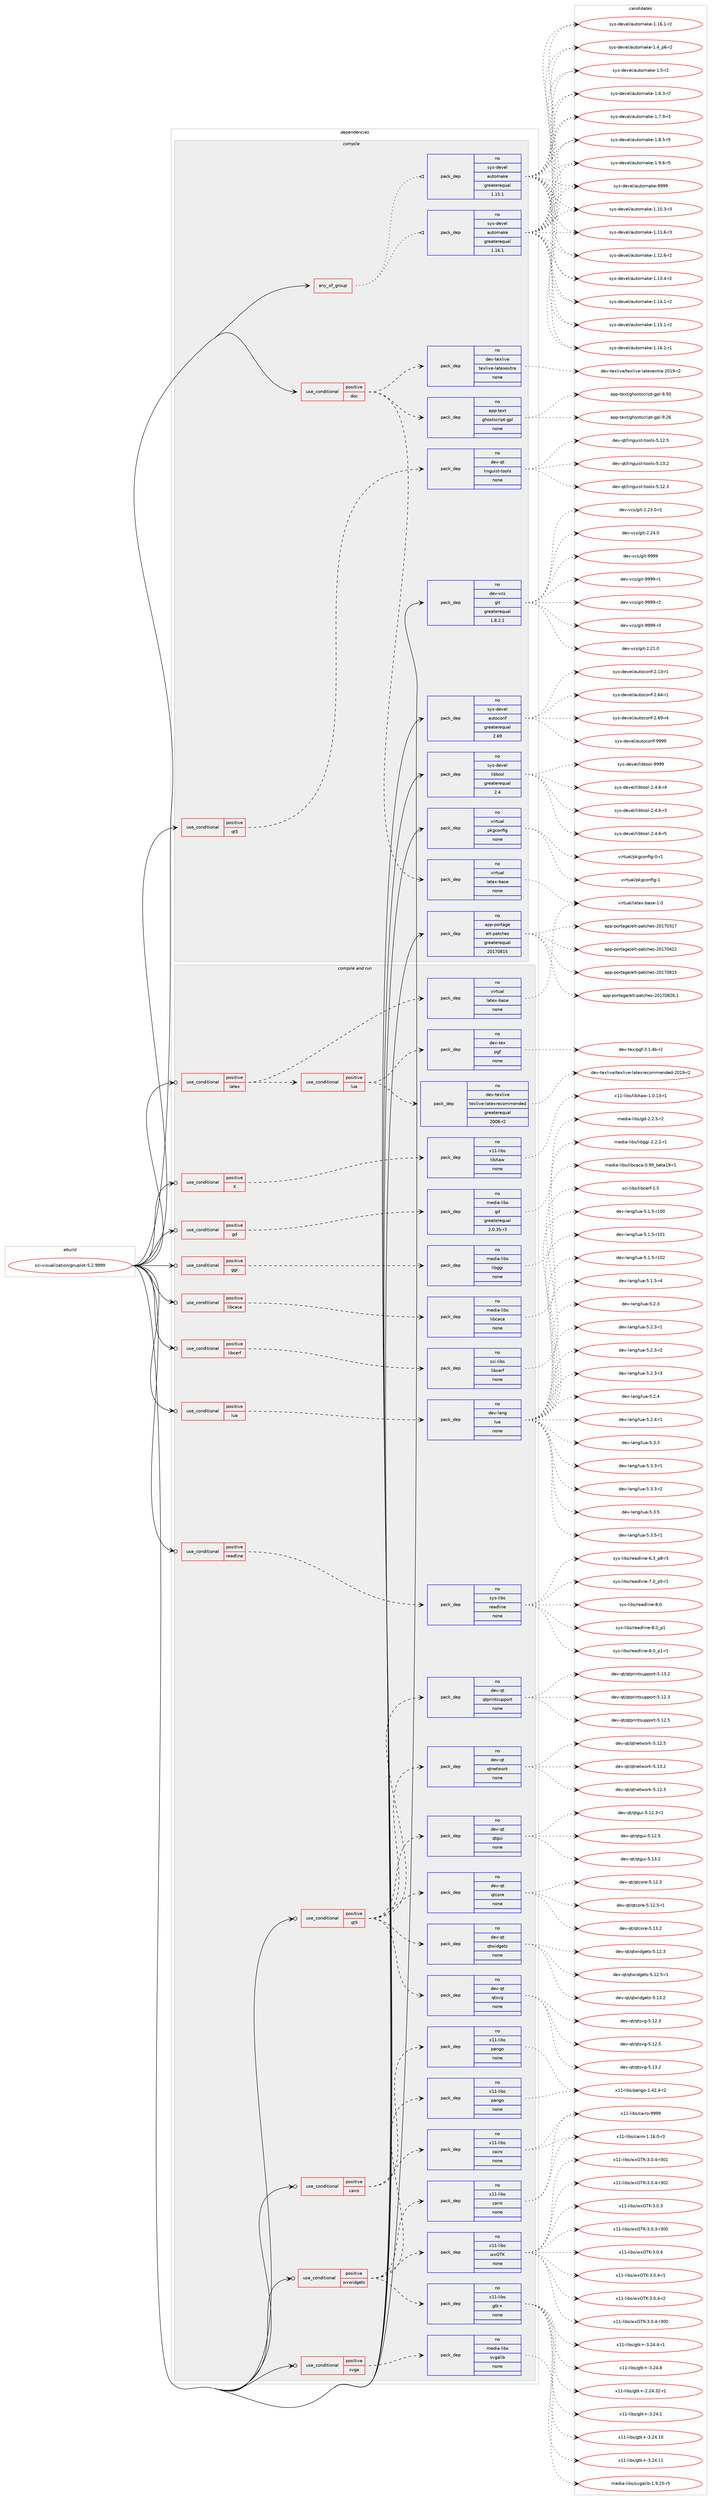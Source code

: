 digraph prolog {

# *************
# Graph options
# *************

newrank=true;
concentrate=true;
compound=true;
graph [rankdir=LR,fontname=Helvetica,fontsize=10,ranksep=1.5];#, ranksep=2.5, nodesep=0.2];
edge  [arrowhead=vee];
node  [fontname=Helvetica,fontsize=10];

# **********
# The ebuild
# **********

subgraph cluster_leftcol {
color=gray;
rank=same;
label=<<i>ebuild</i>>;
id [label="sci-visualization/gnuplot-5.2.9999", color=red, width=4, href="../sci-visualization/gnuplot-5.2.9999.svg"];
}

# ****************
# The dependencies
# ****************

subgraph cluster_midcol {
color=gray;
label=<<i>dependencies</i>>;
subgraph cluster_compile {
fillcolor="#eeeeee";
style=filled;
label=<<i>compile</i>>;
subgraph any14776 {
dependency864992 [label=<<TABLE BORDER="0" CELLBORDER="1" CELLSPACING="0" CELLPADDING="4"><TR><TD CELLPADDING="10">any_of_group</TD></TR></TABLE>>, shape=none, color=red];subgraph pack639633 {
dependency864993 [label=<<TABLE BORDER="0" CELLBORDER="1" CELLSPACING="0" CELLPADDING="4" WIDTH="220"><TR><TD ROWSPAN="6" CELLPADDING="30">pack_dep</TD></TR><TR><TD WIDTH="110">no</TD></TR><TR><TD>sys-devel</TD></TR><TR><TD>automake</TD></TR><TR><TD>greaterequal</TD></TR><TR><TD>1.16.1</TD></TR></TABLE>>, shape=none, color=blue];
}
dependency864992:e -> dependency864993:w [weight=20,style="dotted",arrowhead="oinv"];
subgraph pack639634 {
dependency864994 [label=<<TABLE BORDER="0" CELLBORDER="1" CELLSPACING="0" CELLPADDING="4" WIDTH="220"><TR><TD ROWSPAN="6" CELLPADDING="30">pack_dep</TD></TR><TR><TD WIDTH="110">no</TD></TR><TR><TD>sys-devel</TD></TR><TR><TD>automake</TD></TR><TR><TD>greaterequal</TD></TR><TR><TD>1.15.1</TD></TR></TABLE>>, shape=none, color=blue];
}
dependency864992:e -> dependency864994:w [weight=20,style="dotted",arrowhead="oinv"];
}
id:e -> dependency864992:w [weight=20,style="solid",arrowhead="vee"];
subgraph cond210071 {
dependency864995 [label=<<TABLE BORDER="0" CELLBORDER="1" CELLSPACING="0" CELLPADDING="4"><TR><TD ROWSPAN="3" CELLPADDING="10">use_conditional</TD></TR><TR><TD>positive</TD></TR><TR><TD>doc</TD></TR></TABLE>>, shape=none, color=red];
subgraph pack639635 {
dependency864996 [label=<<TABLE BORDER="0" CELLBORDER="1" CELLSPACING="0" CELLPADDING="4" WIDTH="220"><TR><TD ROWSPAN="6" CELLPADDING="30">pack_dep</TD></TR><TR><TD WIDTH="110">no</TD></TR><TR><TD>virtual</TD></TR><TR><TD>latex-base</TD></TR><TR><TD>none</TD></TR><TR><TD></TD></TR></TABLE>>, shape=none, color=blue];
}
dependency864995:e -> dependency864996:w [weight=20,style="dashed",arrowhead="vee"];
subgraph pack639636 {
dependency864997 [label=<<TABLE BORDER="0" CELLBORDER="1" CELLSPACING="0" CELLPADDING="4" WIDTH="220"><TR><TD ROWSPAN="6" CELLPADDING="30">pack_dep</TD></TR><TR><TD WIDTH="110">no</TD></TR><TR><TD>dev-texlive</TD></TR><TR><TD>texlive-latexextra</TD></TR><TR><TD>none</TD></TR><TR><TD></TD></TR></TABLE>>, shape=none, color=blue];
}
dependency864995:e -> dependency864997:w [weight=20,style="dashed",arrowhead="vee"];
subgraph pack639637 {
dependency864998 [label=<<TABLE BORDER="0" CELLBORDER="1" CELLSPACING="0" CELLPADDING="4" WIDTH="220"><TR><TD ROWSPAN="6" CELLPADDING="30">pack_dep</TD></TR><TR><TD WIDTH="110">no</TD></TR><TR><TD>app-text</TD></TR><TR><TD>ghostscript-gpl</TD></TR><TR><TD>none</TD></TR><TR><TD></TD></TR></TABLE>>, shape=none, color=blue];
}
dependency864995:e -> dependency864998:w [weight=20,style="dashed",arrowhead="vee"];
}
id:e -> dependency864995:w [weight=20,style="solid",arrowhead="vee"];
subgraph cond210072 {
dependency864999 [label=<<TABLE BORDER="0" CELLBORDER="1" CELLSPACING="0" CELLPADDING="4"><TR><TD ROWSPAN="3" CELLPADDING="10">use_conditional</TD></TR><TR><TD>positive</TD></TR><TR><TD>qt5</TD></TR></TABLE>>, shape=none, color=red];
subgraph pack639638 {
dependency865000 [label=<<TABLE BORDER="0" CELLBORDER="1" CELLSPACING="0" CELLPADDING="4" WIDTH="220"><TR><TD ROWSPAN="6" CELLPADDING="30">pack_dep</TD></TR><TR><TD WIDTH="110">no</TD></TR><TR><TD>dev-qt</TD></TR><TR><TD>linguist-tools</TD></TR><TR><TD>none</TD></TR><TR><TD></TD></TR></TABLE>>, shape=none, color=blue];
}
dependency864999:e -> dependency865000:w [weight=20,style="dashed",arrowhead="vee"];
}
id:e -> dependency864999:w [weight=20,style="solid",arrowhead="vee"];
subgraph pack639639 {
dependency865001 [label=<<TABLE BORDER="0" CELLBORDER="1" CELLSPACING="0" CELLPADDING="4" WIDTH="220"><TR><TD ROWSPAN="6" CELLPADDING="30">pack_dep</TD></TR><TR><TD WIDTH="110">no</TD></TR><TR><TD>app-portage</TD></TR><TR><TD>elt-patches</TD></TR><TR><TD>greaterequal</TD></TR><TR><TD>20170815</TD></TR></TABLE>>, shape=none, color=blue];
}
id:e -> dependency865001:w [weight=20,style="solid",arrowhead="vee"];
subgraph pack639640 {
dependency865002 [label=<<TABLE BORDER="0" CELLBORDER="1" CELLSPACING="0" CELLPADDING="4" WIDTH="220"><TR><TD ROWSPAN="6" CELLPADDING="30">pack_dep</TD></TR><TR><TD WIDTH="110">no</TD></TR><TR><TD>dev-vcs</TD></TR><TR><TD>git</TD></TR><TR><TD>greaterequal</TD></TR><TR><TD>1.8.2.1</TD></TR></TABLE>>, shape=none, color=blue];
}
id:e -> dependency865002:w [weight=20,style="solid",arrowhead="vee"];
subgraph pack639641 {
dependency865003 [label=<<TABLE BORDER="0" CELLBORDER="1" CELLSPACING="0" CELLPADDING="4" WIDTH="220"><TR><TD ROWSPAN="6" CELLPADDING="30">pack_dep</TD></TR><TR><TD WIDTH="110">no</TD></TR><TR><TD>sys-devel</TD></TR><TR><TD>autoconf</TD></TR><TR><TD>greaterequal</TD></TR><TR><TD>2.69</TD></TR></TABLE>>, shape=none, color=blue];
}
id:e -> dependency865003:w [weight=20,style="solid",arrowhead="vee"];
subgraph pack639642 {
dependency865004 [label=<<TABLE BORDER="0" CELLBORDER="1" CELLSPACING="0" CELLPADDING="4" WIDTH="220"><TR><TD ROWSPAN="6" CELLPADDING="30">pack_dep</TD></TR><TR><TD WIDTH="110">no</TD></TR><TR><TD>sys-devel</TD></TR><TR><TD>libtool</TD></TR><TR><TD>greaterequal</TD></TR><TR><TD>2.4</TD></TR></TABLE>>, shape=none, color=blue];
}
id:e -> dependency865004:w [weight=20,style="solid",arrowhead="vee"];
subgraph pack639643 {
dependency865005 [label=<<TABLE BORDER="0" CELLBORDER="1" CELLSPACING="0" CELLPADDING="4" WIDTH="220"><TR><TD ROWSPAN="6" CELLPADDING="30">pack_dep</TD></TR><TR><TD WIDTH="110">no</TD></TR><TR><TD>virtual</TD></TR><TR><TD>pkgconfig</TD></TR><TR><TD>none</TD></TR><TR><TD></TD></TR></TABLE>>, shape=none, color=blue];
}
id:e -> dependency865005:w [weight=20,style="solid",arrowhead="vee"];
}
subgraph cluster_compileandrun {
fillcolor="#eeeeee";
style=filled;
label=<<i>compile and run</i>>;
subgraph cond210073 {
dependency865006 [label=<<TABLE BORDER="0" CELLBORDER="1" CELLSPACING="0" CELLPADDING="4"><TR><TD ROWSPAN="3" CELLPADDING="10">use_conditional</TD></TR><TR><TD>positive</TD></TR><TR><TD>X</TD></TR></TABLE>>, shape=none, color=red];
subgraph pack639644 {
dependency865007 [label=<<TABLE BORDER="0" CELLBORDER="1" CELLSPACING="0" CELLPADDING="4" WIDTH="220"><TR><TD ROWSPAN="6" CELLPADDING="30">pack_dep</TD></TR><TR><TD WIDTH="110">no</TD></TR><TR><TD>x11-libs</TD></TR><TR><TD>libXaw</TD></TR><TR><TD>none</TD></TR><TR><TD></TD></TR></TABLE>>, shape=none, color=blue];
}
dependency865006:e -> dependency865007:w [weight=20,style="dashed",arrowhead="vee"];
}
id:e -> dependency865006:w [weight=20,style="solid",arrowhead="odotvee"];
subgraph cond210074 {
dependency865008 [label=<<TABLE BORDER="0" CELLBORDER="1" CELLSPACING="0" CELLPADDING="4"><TR><TD ROWSPAN="3" CELLPADDING="10">use_conditional</TD></TR><TR><TD>positive</TD></TR><TR><TD>cairo</TD></TR></TABLE>>, shape=none, color=red];
subgraph pack639645 {
dependency865009 [label=<<TABLE BORDER="0" CELLBORDER="1" CELLSPACING="0" CELLPADDING="4" WIDTH="220"><TR><TD ROWSPAN="6" CELLPADDING="30">pack_dep</TD></TR><TR><TD WIDTH="110">no</TD></TR><TR><TD>x11-libs</TD></TR><TR><TD>cairo</TD></TR><TR><TD>none</TD></TR><TR><TD></TD></TR></TABLE>>, shape=none, color=blue];
}
dependency865008:e -> dependency865009:w [weight=20,style="dashed",arrowhead="vee"];
subgraph pack639646 {
dependency865010 [label=<<TABLE BORDER="0" CELLBORDER="1" CELLSPACING="0" CELLPADDING="4" WIDTH="220"><TR><TD ROWSPAN="6" CELLPADDING="30">pack_dep</TD></TR><TR><TD WIDTH="110">no</TD></TR><TR><TD>x11-libs</TD></TR><TR><TD>pango</TD></TR><TR><TD>none</TD></TR><TR><TD></TD></TR></TABLE>>, shape=none, color=blue];
}
dependency865008:e -> dependency865010:w [weight=20,style="dashed",arrowhead="vee"];
}
id:e -> dependency865008:w [weight=20,style="solid",arrowhead="odotvee"];
subgraph cond210075 {
dependency865011 [label=<<TABLE BORDER="0" CELLBORDER="1" CELLSPACING="0" CELLPADDING="4"><TR><TD ROWSPAN="3" CELLPADDING="10">use_conditional</TD></TR><TR><TD>positive</TD></TR><TR><TD>gd</TD></TR></TABLE>>, shape=none, color=red];
subgraph pack639647 {
dependency865012 [label=<<TABLE BORDER="0" CELLBORDER="1" CELLSPACING="0" CELLPADDING="4" WIDTH="220"><TR><TD ROWSPAN="6" CELLPADDING="30">pack_dep</TD></TR><TR><TD WIDTH="110">no</TD></TR><TR><TD>media-libs</TD></TR><TR><TD>gd</TD></TR><TR><TD>greaterequal</TD></TR><TR><TD>2.0.35-r3</TD></TR></TABLE>>, shape=none, color=blue];
}
dependency865011:e -> dependency865012:w [weight=20,style="dashed",arrowhead="vee"];
}
id:e -> dependency865011:w [weight=20,style="solid",arrowhead="odotvee"];
subgraph cond210076 {
dependency865013 [label=<<TABLE BORDER="0" CELLBORDER="1" CELLSPACING="0" CELLPADDING="4"><TR><TD ROWSPAN="3" CELLPADDING="10">use_conditional</TD></TR><TR><TD>positive</TD></TR><TR><TD>ggi</TD></TR></TABLE>>, shape=none, color=red];
subgraph pack639648 {
dependency865014 [label=<<TABLE BORDER="0" CELLBORDER="1" CELLSPACING="0" CELLPADDING="4" WIDTH="220"><TR><TD ROWSPAN="6" CELLPADDING="30">pack_dep</TD></TR><TR><TD WIDTH="110">no</TD></TR><TR><TD>media-libs</TD></TR><TR><TD>libggi</TD></TR><TR><TD>none</TD></TR><TR><TD></TD></TR></TABLE>>, shape=none, color=blue];
}
dependency865013:e -> dependency865014:w [weight=20,style="dashed",arrowhead="vee"];
}
id:e -> dependency865013:w [weight=20,style="solid",arrowhead="odotvee"];
subgraph cond210077 {
dependency865015 [label=<<TABLE BORDER="0" CELLBORDER="1" CELLSPACING="0" CELLPADDING="4"><TR><TD ROWSPAN="3" CELLPADDING="10">use_conditional</TD></TR><TR><TD>positive</TD></TR><TR><TD>latex</TD></TR></TABLE>>, shape=none, color=red];
subgraph pack639649 {
dependency865016 [label=<<TABLE BORDER="0" CELLBORDER="1" CELLSPACING="0" CELLPADDING="4" WIDTH="220"><TR><TD ROWSPAN="6" CELLPADDING="30">pack_dep</TD></TR><TR><TD WIDTH="110">no</TD></TR><TR><TD>virtual</TD></TR><TR><TD>latex-base</TD></TR><TR><TD>none</TD></TR><TR><TD></TD></TR></TABLE>>, shape=none, color=blue];
}
dependency865015:e -> dependency865016:w [weight=20,style="dashed",arrowhead="vee"];
subgraph cond210078 {
dependency865017 [label=<<TABLE BORDER="0" CELLBORDER="1" CELLSPACING="0" CELLPADDING="4"><TR><TD ROWSPAN="3" CELLPADDING="10">use_conditional</TD></TR><TR><TD>positive</TD></TR><TR><TD>lua</TD></TR></TABLE>>, shape=none, color=red];
subgraph pack639650 {
dependency865018 [label=<<TABLE BORDER="0" CELLBORDER="1" CELLSPACING="0" CELLPADDING="4" WIDTH="220"><TR><TD ROWSPAN="6" CELLPADDING="30">pack_dep</TD></TR><TR><TD WIDTH="110">no</TD></TR><TR><TD>dev-tex</TD></TR><TR><TD>pgf</TD></TR><TR><TD>none</TD></TR><TR><TD></TD></TR></TABLE>>, shape=none, color=blue];
}
dependency865017:e -> dependency865018:w [weight=20,style="dashed",arrowhead="vee"];
subgraph pack639651 {
dependency865019 [label=<<TABLE BORDER="0" CELLBORDER="1" CELLSPACING="0" CELLPADDING="4" WIDTH="220"><TR><TD ROWSPAN="6" CELLPADDING="30">pack_dep</TD></TR><TR><TD WIDTH="110">no</TD></TR><TR><TD>dev-texlive</TD></TR><TR><TD>texlive-latexrecommended</TD></TR><TR><TD>greaterequal</TD></TR><TR><TD>2008-r2</TD></TR></TABLE>>, shape=none, color=blue];
}
dependency865017:e -> dependency865019:w [weight=20,style="dashed",arrowhead="vee"];
}
dependency865015:e -> dependency865017:w [weight=20,style="dashed",arrowhead="vee"];
}
id:e -> dependency865015:w [weight=20,style="solid",arrowhead="odotvee"];
subgraph cond210079 {
dependency865020 [label=<<TABLE BORDER="0" CELLBORDER="1" CELLSPACING="0" CELLPADDING="4"><TR><TD ROWSPAN="3" CELLPADDING="10">use_conditional</TD></TR><TR><TD>positive</TD></TR><TR><TD>libcaca</TD></TR></TABLE>>, shape=none, color=red];
subgraph pack639652 {
dependency865021 [label=<<TABLE BORDER="0" CELLBORDER="1" CELLSPACING="0" CELLPADDING="4" WIDTH="220"><TR><TD ROWSPAN="6" CELLPADDING="30">pack_dep</TD></TR><TR><TD WIDTH="110">no</TD></TR><TR><TD>media-libs</TD></TR><TR><TD>libcaca</TD></TR><TR><TD>none</TD></TR><TR><TD></TD></TR></TABLE>>, shape=none, color=blue];
}
dependency865020:e -> dependency865021:w [weight=20,style="dashed",arrowhead="vee"];
}
id:e -> dependency865020:w [weight=20,style="solid",arrowhead="odotvee"];
subgraph cond210080 {
dependency865022 [label=<<TABLE BORDER="0" CELLBORDER="1" CELLSPACING="0" CELLPADDING="4"><TR><TD ROWSPAN="3" CELLPADDING="10">use_conditional</TD></TR><TR><TD>positive</TD></TR><TR><TD>libcerf</TD></TR></TABLE>>, shape=none, color=red];
subgraph pack639653 {
dependency865023 [label=<<TABLE BORDER="0" CELLBORDER="1" CELLSPACING="0" CELLPADDING="4" WIDTH="220"><TR><TD ROWSPAN="6" CELLPADDING="30">pack_dep</TD></TR><TR><TD WIDTH="110">no</TD></TR><TR><TD>sci-libs</TD></TR><TR><TD>libcerf</TD></TR><TR><TD>none</TD></TR><TR><TD></TD></TR></TABLE>>, shape=none, color=blue];
}
dependency865022:e -> dependency865023:w [weight=20,style="dashed",arrowhead="vee"];
}
id:e -> dependency865022:w [weight=20,style="solid",arrowhead="odotvee"];
subgraph cond210081 {
dependency865024 [label=<<TABLE BORDER="0" CELLBORDER="1" CELLSPACING="0" CELLPADDING="4"><TR><TD ROWSPAN="3" CELLPADDING="10">use_conditional</TD></TR><TR><TD>positive</TD></TR><TR><TD>lua</TD></TR></TABLE>>, shape=none, color=red];
subgraph pack639654 {
dependency865025 [label=<<TABLE BORDER="0" CELLBORDER="1" CELLSPACING="0" CELLPADDING="4" WIDTH="220"><TR><TD ROWSPAN="6" CELLPADDING="30">pack_dep</TD></TR><TR><TD WIDTH="110">no</TD></TR><TR><TD>dev-lang</TD></TR><TR><TD>lua</TD></TR><TR><TD>none</TD></TR><TR><TD></TD></TR></TABLE>>, shape=none, color=blue];
}
dependency865024:e -> dependency865025:w [weight=20,style="dashed",arrowhead="vee"];
}
id:e -> dependency865024:w [weight=20,style="solid",arrowhead="odotvee"];
subgraph cond210082 {
dependency865026 [label=<<TABLE BORDER="0" CELLBORDER="1" CELLSPACING="0" CELLPADDING="4"><TR><TD ROWSPAN="3" CELLPADDING="10">use_conditional</TD></TR><TR><TD>positive</TD></TR><TR><TD>qt5</TD></TR></TABLE>>, shape=none, color=red];
subgraph pack639655 {
dependency865027 [label=<<TABLE BORDER="0" CELLBORDER="1" CELLSPACING="0" CELLPADDING="4" WIDTH="220"><TR><TD ROWSPAN="6" CELLPADDING="30">pack_dep</TD></TR><TR><TD WIDTH="110">no</TD></TR><TR><TD>dev-qt</TD></TR><TR><TD>qtcore</TD></TR><TR><TD>none</TD></TR><TR><TD></TD></TR></TABLE>>, shape=none, color=blue];
}
dependency865026:e -> dependency865027:w [weight=20,style="dashed",arrowhead="vee"];
subgraph pack639656 {
dependency865028 [label=<<TABLE BORDER="0" CELLBORDER="1" CELLSPACING="0" CELLPADDING="4" WIDTH="220"><TR><TD ROWSPAN="6" CELLPADDING="30">pack_dep</TD></TR><TR><TD WIDTH="110">no</TD></TR><TR><TD>dev-qt</TD></TR><TR><TD>qtgui</TD></TR><TR><TD>none</TD></TR><TR><TD></TD></TR></TABLE>>, shape=none, color=blue];
}
dependency865026:e -> dependency865028:w [weight=20,style="dashed",arrowhead="vee"];
subgraph pack639657 {
dependency865029 [label=<<TABLE BORDER="0" CELLBORDER="1" CELLSPACING="0" CELLPADDING="4" WIDTH="220"><TR><TD ROWSPAN="6" CELLPADDING="30">pack_dep</TD></TR><TR><TD WIDTH="110">no</TD></TR><TR><TD>dev-qt</TD></TR><TR><TD>qtnetwork</TD></TR><TR><TD>none</TD></TR><TR><TD></TD></TR></TABLE>>, shape=none, color=blue];
}
dependency865026:e -> dependency865029:w [weight=20,style="dashed",arrowhead="vee"];
subgraph pack639658 {
dependency865030 [label=<<TABLE BORDER="0" CELLBORDER="1" CELLSPACING="0" CELLPADDING="4" WIDTH="220"><TR><TD ROWSPAN="6" CELLPADDING="30">pack_dep</TD></TR><TR><TD WIDTH="110">no</TD></TR><TR><TD>dev-qt</TD></TR><TR><TD>qtprintsupport</TD></TR><TR><TD>none</TD></TR><TR><TD></TD></TR></TABLE>>, shape=none, color=blue];
}
dependency865026:e -> dependency865030:w [weight=20,style="dashed",arrowhead="vee"];
subgraph pack639659 {
dependency865031 [label=<<TABLE BORDER="0" CELLBORDER="1" CELLSPACING="0" CELLPADDING="4" WIDTH="220"><TR><TD ROWSPAN="6" CELLPADDING="30">pack_dep</TD></TR><TR><TD WIDTH="110">no</TD></TR><TR><TD>dev-qt</TD></TR><TR><TD>qtsvg</TD></TR><TR><TD>none</TD></TR><TR><TD></TD></TR></TABLE>>, shape=none, color=blue];
}
dependency865026:e -> dependency865031:w [weight=20,style="dashed",arrowhead="vee"];
subgraph pack639660 {
dependency865032 [label=<<TABLE BORDER="0" CELLBORDER="1" CELLSPACING="0" CELLPADDING="4" WIDTH="220"><TR><TD ROWSPAN="6" CELLPADDING="30">pack_dep</TD></TR><TR><TD WIDTH="110">no</TD></TR><TR><TD>dev-qt</TD></TR><TR><TD>qtwidgets</TD></TR><TR><TD>none</TD></TR><TR><TD></TD></TR></TABLE>>, shape=none, color=blue];
}
dependency865026:e -> dependency865032:w [weight=20,style="dashed",arrowhead="vee"];
}
id:e -> dependency865026:w [weight=20,style="solid",arrowhead="odotvee"];
subgraph cond210083 {
dependency865033 [label=<<TABLE BORDER="0" CELLBORDER="1" CELLSPACING="0" CELLPADDING="4"><TR><TD ROWSPAN="3" CELLPADDING="10">use_conditional</TD></TR><TR><TD>positive</TD></TR><TR><TD>readline</TD></TR></TABLE>>, shape=none, color=red];
subgraph pack639661 {
dependency865034 [label=<<TABLE BORDER="0" CELLBORDER="1" CELLSPACING="0" CELLPADDING="4" WIDTH="220"><TR><TD ROWSPAN="6" CELLPADDING="30">pack_dep</TD></TR><TR><TD WIDTH="110">no</TD></TR><TR><TD>sys-libs</TD></TR><TR><TD>readline</TD></TR><TR><TD>none</TD></TR><TR><TD></TD></TR></TABLE>>, shape=none, color=blue];
}
dependency865033:e -> dependency865034:w [weight=20,style="dashed",arrowhead="vee"];
}
id:e -> dependency865033:w [weight=20,style="solid",arrowhead="odotvee"];
subgraph cond210084 {
dependency865035 [label=<<TABLE BORDER="0" CELLBORDER="1" CELLSPACING="0" CELLPADDING="4"><TR><TD ROWSPAN="3" CELLPADDING="10">use_conditional</TD></TR><TR><TD>positive</TD></TR><TR><TD>svga</TD></TR></TABLE>>, shape=none, color=red];
subgraph pack639662 {
dependency865036 [label=<<TABLE BORDER="0" CELLBORDER="1" CELLSPACING="0" CELLPADDING="4" WIDTH="220"><TR><TD ROWSPAN="6" CELLPADDING="30">pack_dep</TD></TR><TR><TD WIDTH="110">no</TD></TR><TR><TD>media-libs</TD></TR><TR><TD>svgalib</TD></TR><TR><TD>none</TD></TR><TR><TD></TD></TR></TABLE>>, shape=none, color=blue];
}
dependency865035:e -> dependency865036:w [weight=20,style="dashed",arrowhead="vee"];
}
id:e -> dependency865035:w [weight=20,style="solid",arrowhead="odotvee"];
subgraph cond210085 {
dependency865037 [label=<<TABLE BORDER="0" CELLBORDER="1" CELLSPACING="0" CELLPADDING="4"><TR><TD ROWSPAN="3" CELLPADDING="10">use_conditional</TD></TR><TR><TD>positive</TD></TR><TR><TD>wxwidgets</TD></TR></TABLE>>, shape=none, color=red];
subgraph pack639663 {
dependency865038 [label=<<TABLE BORDER="0" CELLBORDER="1" CELLSPACING="0" CELLPADDING="4" WIDTH="220"><TR><TD ROWSPAN="6" CELLPADDING="30">pack_dep</TD></TR><TR><TD WIDTH="110">no</TD></TR><TR><TD>x11-libs</TD></TR><TR><TD>wxGTK</TD></TR><TR><TD>none</TD></TR><TR><TD></TD></TR></TABLE>>, shape=none, color=blue];
}
dependency865037:e -> dependency865038:w [weight=20,style="dashed",arrowhead="vee"];
subgraph pack639664 {
dependency865039 [label=<<TABLE BORDER="0" CELLBORDER="1" CELLSPACING="0" CELLPADDING="4" WIDTH="220"><TR><TD ROWSPAN="6" CELLPADDING="30">pack_dep</TD></TR><TR><TD WIDTH="110">no</TD></TR><TR><TD>x11-libs</TD></TR><TR><TD>cairo</TD></TR><TR><TD>none</TD></TR><TR><TD></TD></TR></TABLE>>, shape=none, color=blue];
}
dependency865037:e -> dependency865039:w [weight=20,style="dashed",arrowhead="vee"];
subgraph pack639665 {
dependency865040 [label=<<TABLE BORDER="0" CELLBORDER="1" CELLSPACING="0" CELLPADDING="4" WIDTH="220"><TR><TD ROWSPAN="6" CELLPADDING="30">pack_dep</TD></TR><TR><TD WIDTH="110">no</TD></TR><TR><TD>x11-libs</TD></TR><TR><TD>pango</TD></TR><TR><TD>none</TD></TR><TR><TD></TD></TR></TABLE>>, shape=none, color=blue];
}
dependency865037:e -> dependency865040:w [weight=20,style="dashed",arrowhead="vee"];
subgraph pack639666 {
dependency865041 [label=<<TABLE BORDER="0" CELLBORDER="1" CELLSPACING="0" CELLPADDING="4" WIDTH="220"><TR><TD ROWSPAN="6" CELLPADDING="30">pack_dep</TD></TR><TR><TD WIDTH="110">no</TD></TR><TR><TD>x11-libs</TD></TR><TR><TD>gtk+</TD></TR><TR><TD>none</TD></TR><TR><TD></TD></TR></TABLE>>, shape=none, color=blue];
}
dependency865037:e -> dependency865041:w [weight=20,style="dashed",arrowhead="vee"];
}
id:e -> dependency865037:w [weight=20,style="solid",arrowhead="odotvee"];
}
subgraph cluster_run {
fillcolor="#eeeeee";
style=filled;
label=<<i>run</i>>;
}
}

# **************
# The candidates
# **************

subgraph cluster_choices {
rank=same;
color=gray;
label=<<i>candidates</i>>;

subgraph choice639633 {
color=black;
nodesep=1;
choice11512111545100101118101108479711711611110997107101454946494846514511451 [label="sys-devel/automake-1.10.3-r3", color=red, width=4,href="../sys-devel/automake-1.10.3-r3.svg"];
choice11512111545100101118101108479711711611110997107101454946494946544511451 [label="sys-devel/automake-1.11.6-r3", color=red, width=4,href="../sys-devel/automake-1.11.6-r3.svg"];
choice11512111545100101118101108479711711611110997107101454946495046544511450 [label="sys-devel/automake-1.12.6-r2", color=red, width=4,href="../sys-devel/automake-1.12.6-r2.svg"];
choice11512111545100101118101108479711711611110997107101454946495146524511450 [label="sys-devel/automake-1.13.4-r2", color=red, width=4,href="../sys-devel/automake-1.13.4-r2.svg"];
choice11512111545100101118101108479711711611110997107101454946495246494511450 [label="sys-devel/automake-1.14.1-r2", color=red, width=4,href="../sys-devel/automake-1.14.1-r2.svg"];
choice11512111545100101118101108479711711611110997107101454946495346494511450 [label="sys-devel/automake-1.15.1-r2", color=red, width=4,href="../sys-devel/automake-1.15.1-r2.svg"];
choice11512111545100101118101108479711711611110997107101454946495446494511449 [label="sys-devel/automake-1.16.1-r1", color=red, width=4,href="../sys-devel/automake-1.16.1-r1.svg"];
choice11512111545100101118101108479711711611110997107101454946495446494511450 [label="sys-devel/automake-1.16.1-r2", color=red, width=4,href="../sys-devel/automake-1.16.1-r2.svg"];
choice115121115451001011181011084797117116111109971071014549465295112544511450 [label="sys-devel/automake-1.4_p6-r2", color=red, width=4,href="../sys-devel/automake-1.4_p6-r2.svg"];
choice11512111545100101118101108479711711611110997107101454946534511450 [label="sys-devel/automake-1.5-r2", color=red, width=4,href="../sys-devel/automake-1.5-r2.svg"];
choice115121115451001011181011084797117116111109971071014549465446514511450 [label="sys-devel/automake-1.6.3-r2", color=red, width=4,href="../sys-devel/automake-1.6.3-r2.svg"];
choice115121115451001011181011084797117116111109971071014549465546574511451 [label="sys-devel/automake-1.7.9-r3", color=red, width=4,href="../sys-devel/automake-1.7.9-r3.svg"];
choice115121115451001011181011084797117116111109971071014549465646534511453 [label="sys-devel/automake-1.8.5-r5", color=red, width=4,href="../sys-devel/automake-1.8.5-r5.svg"];
choice115121115451001011181011084797117116111109971071014549465746544511453 [label="sys-devel/automake-1.9.6-r5", color=red, width=4,href="../sys-devel/automake-1.9.6-r5.svg"];
choice115121115451001011181011084797117116111109971071014557575757 [label="sys-devel/automake-9999", color=red, width=4,href="../sys-devel/automake-9999.svg"];
dependency864993:e -> choice11512111545100101118101108479711711611110997107101454946494846514511451:w [style=dotted,weight="100"];
dependency864993:e -> choice11512111545100101118101108479711711611110997107101454946494946544511451:w [style=dotted,weight="100"];
dependency864993:e -> choice11512111545100101118101108479711711611110997107101454946495046544511450:w [style=dotted,weight="100"];
dependency864993:e -> choice11512111545100101118101108479711711611110997107101454946495146524511450:w [style=dotted,weight="100"];
dependency864993:e -> choice11512111545100101118101108479711711611110997107101454946495246494511450:w [style=dotted,weight="100"];
dependency864993:e -> choice11512111545100101118101108479711711611110997107101454946495346494511450:w [style=dotted,weight="100"];
dependency864993:e -> choice11512111545100101118101108479711711611110997107101454946495446494511449:w [style=dotted,weight="100"];
dependency864993:e -> choice11512111545100101118101108479711711611110997107101454946495446494511450:w [style=dotted,weight="100"];
dependency864993:e -> choice115121115451001011181011084797117116111109971071014549465295112544511450:w [style=dotted,weight="100"];
dependency864993:e -> choice11512111545100101118101108479711711611110997107101454946534511450:w [style=dotted,weight="100"];
dependency864993:e -> choice115121115451001011181011084797117116111109971071014549465446514511450:w [style=dotted,weight="100"];
dependency864993:e -> choice115121115451001011181011084797117116111109971071014549465546574511451:w [style=dotted,weight="100"];
dependency864993:e -> choice115121115451001011181011084797117116111109971071014549465646534511453:w [style=dotted,weight="100"];
dependency864993:e -> choice115121115451001011181011084797117116111109971071014549465746544511453:w [style=dotted,weight="100"];
dependency864993:e -> choice115121115451001011181011084797117116111109971071014557575757:w [style=dotted,weight="100"];
}
subgraph choice639634 {
color=black;
nodesep=1;
choice11512111545100101118101108479711711611110997107101454946494846514511451 [label="sys-devel/automake-1.10.3-r3", color=red, width=4,href="../sys-devel/automake-1.10.3-r3.svg"];
choice11512111545100101118101108479711711611110997107101454946494946544511451 [label="sys-devel/automake-1.11.6-r3", color=red, width=4,href="../sys-devel/automake-1.11.6-r3.svg"];
choice11512111545100101118101108479711711611110997107101454946495046544511450 [label="sys-devel/automake-1.12.6-r2", color=red, width=4,href="../sys-devel/automake-1.12.6-r2.svg"];
choice11512111545100101118101108479711711611110997107101454946495146524511450 [label="sys-devel/automake-1.13.4-r2", color=red, width=4,href="../sys-devel/automake-1.13.4-r2.svg"];
choice11512111545100101118101108479711711611110997107101454946495246494511450 [label="sys-devel/automake-1.14.1-r2", color=red, width=4,href="../sys-devel/automake-1.14.1-r2.svg"];
choice11512111545100101118101108479711711611110997107101454946495346494511450 [label="sys-devel/automake-1.15.1-r2", color=red, width=4,href="../sys-devel/automake-1.15.1-r2.svg"];
choice11512111545100101118101108479711711611110997107101454946495446494511449 [label="sys-devel/automake-1.16.1-r1", color=red, width=4,href="../sys-devel/automake-1.16.1-r1.svg"];
choice11512111545100101118101108479711711611110997107101454946495446494511450 [label="sys-devel/automake-1.16.1-r2", color=red, width=4,href="../sys-devel/automake-1.16.1-r2.svg"];
choice115121115451001011181011084797117116111109971071014549465295112544511450 [label="sys-devel/automake-1.4_p6-r2", color=red, width=4,href="../sys-devel/automake-1.4_p6-r2.svg"];
choice11512111545100101118101108479711711611110997107101454946534511450 [label="sys-devel/automake-1.5-r2", color=red, width=4,href="../sys-devel/automake-1.5-r2.svg"];
choice115121115451001011181011084797117116111109971071014549465446514511450 [label="sys-devel/automake-1.6.3-r2", color=red, width=4,href="../sys-devel/automake-1.6.3-r2.svg"];
choice115121115451001011181011084797117116111109971071014549465546574511451 [label="sys-devel/automake-1.7.9-r3", color=red, width=4,href="../sys-devel/automake-1.7.9-r3.svg"];
choice115121115451001011181011084797117116111109971071014549465646534511453 [label="sys-devel/automake-1.8.5-r5", color=red, width=4,href="../sys-devel/automake-1.8.5-r5.svg"];
choice115121115451001011181011084797117116111109971071014549465746544511453 [label="sys-devel/automake-1.9.6-r5", color=red, width=4,href="../sys-devel/automake-1.9.6-r5.svg"];
choice115121115451001011181011084797117116111109971071014557575757 [label="sys-devel/automake-9999", color=red, width=4,href="../sys-devel/automake-9999.svg"];
dependency864994:e -> choice11512111545100101118101108479711711611110997107101454946494846514511451:w [style=dotted,weight="100"];
dependency864994:e -> choice11512111545100101118101108479711711611110997107101454946494946544511451:w [style=dotted,weight="100"];
dependency864994:e -> choice11512111545100101118101108479711711611110997107101454946495046544511450:w [style=dotted,weight="100"];
dependency864994:e -> choice11512111545100101118101108479711711611110997107101454946495146524511450:w [style=dotted,weight="100"];
dependency864994:e -> choice11512111545100101118101108479711711611110997107101454946495246494511450:w [style=dotted,weight="100"];
dependency864994:e -> choice11512111545100101118101108479711711611110997107101454946495346494511450:w [style=dotted,weight="100"];
dependency864994:e -> choice11512111545100101118101108479711711611110997107101454946495446494511449:w [style=dotted,weight="100"];
dependency864994:e -> choice11512111545100101118101108479711711611110997107101454946495446494511450:w [style=dotted,weight="100"];
dependency864994:e -> choice115121115451001011181011084797117116111109971071014549465295112544511450:w [style=dotted,weight="100"];
dependency864994:e -> choice11512111545100101118101108479711711611110997107101454946534511450:w [style=dotted,weight="100"];
dependency864994:e -> choice115121115451001011181011084797117116111109971071014549465446514511450:w [style=dotted,weight="100"];
dependency864994:e -> choice115121115451001011181011084797117116111109971071014549465546574511451:w [style=dotted,weight="100"];
dependency864994:e -> choice115121115451001011181011084797117116111109971071014549465646534511453:w [style=dotted,weight="100"];
dependency864994:e -> choice115121115451001011181011084797117116111109971071014549465746544511453:w [style=dotted,weight="100"];
dependency864994:e -> choice115121115451001011181011084797117116111109971071014557575757:w [style=dotted,weight="100"];
}
subgraph choice639635 {
color=black;
nodesep=1;
choice11810511411611797108471089711610112045989711510145494648 [label="virtual/latex-base-1.0", color=red, width=4,href="../virtual/latex-base-1.0.svg"];
dependency864996:e -> choice11810511411611797108471089711610112045989711510145494648:w [style=dotted,weight="100"];
}
subgraph choice639636 {
color=black;
nodesep=1;
choice100101118451161011201081051181014711610112010810511810145108971161011201011201161149745504849574511450 [label="dev-texlive/texlive-latexextra-2019-r2", color=red, width=4,href="../dev-texlive/texlive-latexextra-2019-r2.svg"];
dependency864997:e -> choice100101118451161011201081051181014711610112010810511810145108971161011201011201161149745504849574511450:w [style=dotted,weight="100"];
}
subgraph choice639637 {
color=black;
nodesep=1;
choice97112112451161011201164710310411111511611599114105112116451031121084557465054 [label="app-text/ghostscript-gpl-9.26", color=red, width=4,href="../app-text/ghostscript-gpl-9.26.svg"];
choice97112112451161011201164710310411111511611599114105112116451031121084557465348 [label="app-text/ghostscript-gpl-9.50", color=red, width=4,href="../app-text/ghostscript-gpl-9.50.svg"];
dependency864998:e -> choice97112112451161011201164710310411111511611599114105112116451031121084557465054:w [style=dotted,weight="100"];
dependency864998:e -> choice97112112451161011201164710310411111511611599114105112116451031121084557465348:w [style=dotted,weight="100"];
}
subgraph choice639638 {
color=black;
nodesep=1;
choice10010111845113116471081051101031171051151164511611111110811545534649504651 [label="dev-qt/linguist-tools-5.12.3", color=red, width=4,href="../dev-qt/linguist-tools-5.12.3.svg"];
choice10010111845113116471081051101031171051151164511611111110811545534649504653 [label="dev-qt/linguist-tools-5.12.5", color=red, width=4,href="../dev-qt/linguist-tools-5.12.5.svg"];
choice10010111845113116471081051101031171051151164511611111110811545534649514650 [label="dev-qt/linguist-tools-5.13.2", color=red, width=4,href="../dev-qt/linguist-tools-5.13.2.svg"];
dependency865000:e -> choice10010111845113116471081051101031171051151164511611111110811545534649504651:w [style=dotted,weight="100"];
dependency865000:e -> choice10010111845113116471081051101031171051151164511611111110811545534649504653:w [style=dotted,weight="100"];
dependency865000:e -> choice10010111845113116471081051101031171051151164511611111110811545534649514650:w [style=dotted,weight="100"];
}
subgraph choice639639 {
color=black;
nodesep=1;
choice97112112451121111141169710310147101108116451129711699104101115455048495548514955 [label="app-portage/elt-patches-20170317", color=red, width=4,href="../app-portage/elt-patches-20170317.svg"];
choice97112112451121111141169710310147101108116451129711699104101115455048495548525050 [label="app-portage/elt-patches-20170422", color=red, width=4,href="../app-portage/elt-patches-20170422.svg"];
choice97112112451121111141169710310147101108116451129711699104101115455048495548564953 [label="app-portage/elt-patches-20170815", color=red, width=4,href="../app-portage/elt-patches-20170815.svg"];
choice971121124511211111411697103101471011081164511297116991041011154550484955485650544649 [label="app-portage/elt-patches-20170826.1", color=red, width=4,href="../app-portage/elt-patches-20170826.1.svg"];
dependency865001:e -> choice97112112451121111141169710310147101108116451129711699104101115455048495548514955:w [style=dotted,weight="100"];
dependency865001:e -> choice97112112451121111141169710310147101108116451129711699104101115455048495548525050:w [style=dotted,weight="100"];
dependency865001:e -> choice97112112451121111141169710310147101108116451129711699104101115455048495548564953:w [style=dotted,weight="100"];
dependency865001:e -> choice971121124511211111411697103101471011081164511297116991041011154550484955485650544649:w [style=dotted,weight="100"];
}
subgraph choice639640 {
color=black;
nodesep=1;
choice10010111845118991154710310511645504650494648 [label="dev-vcs/git-2.21.0", color=red, width=4,href="../dev-vcs/git-2.21.0.svg"];
choice100101118451189911547103105116455046505146484511449 [label="dev-vcs/git-2.23.0-r1", color=red, width=4,href="../dev-vcs/git-2.23.0-r1.svg"];
choice10010111845118991154710310511645504650524648 [label="dev-vcs/git-2.24.0", color=red, width=4,href="../dev-vcs/git-2.24.0.svg"];
choice1001011184511899115471031051164557575757 [label="dev-vcs/git-9999", color=red, width=4,href="../dev-vcs/git-9999.svg"];
choice10010111845118991154710310511645575757574511449 [label="dev-vcs/git-9999-r1", color=red, width=4,href="../dev-vcs/git-9999-r1.svg"];
choice10010111845118991154710310511645575757574511450 [label="dev-vcs/git-9999-r2", color=red, width=4,href="../dev-vcs/git-9999-r2.svg"];
choice10010111845118991154710310511645575757574511451 [label="dev-vcs/git-9999-r3", color=red, width=4,href="../dev-vcs/git-9999-r3.svg"];
dependency865002:e -> choice10010111845118991154710310511645504650494648:w [style=dotted,weight="100"];
dependency865002:e -> choice100101118451189911547103105116455046505146484511449:w [style=dotted,weight="100"];
dependency865002:e -> choice10010111845118991154710310511645504650524648:w [style=dotted,weight="100"];
dependency865002:e -> choice1001011184511899115471031051164557575757:w [style=dotted,weight="100"];
dependency865002:e -> choice10010111845118991154710310511645575757574511449:w [style=dotted,weight="100"];
dependency865002:e -> choice10010111845118991154710310511645575757574511450:w [style=dotted,weight="100"];
dependency865002:e -> choice10010111845118991154710310511645575757574511451:w [style=dotted,weight="100"];
}
subgraph choice639641 {
color=black;
nodesep=1;
choice1151211154510010111810110847971171161119911111010245504649514511449 [label="sys-devel/autoconf-2.13-r1", color=red, width=4,href="../sys-devel/autoconf-2.13-r1.svg"];
choice1151211154510010111810110847971171161119911111010245504654524511449 [label="sys-devel/autoconf-2.64-r1", color=red, width=4,href="../sys-devel/autoconf-2.64-r1.svg"];
choice1151211154510010111810110847971171161119911111010245504654574511452 [label="sys-devel/autoconf-2.69-r4", color=red, width=4,href="../sys-devel/autoconf-2.69-r4.svg"];
choice115121115451001011181011084797117116111991111101024557575757 [label="sys-devel/autoconf-9999", color=red, width=4,href="../sys-devel/autoconf-9999.svg"];
dependency865003:e -> choice1151211154510010111810110847971171161119911111010245504649514511449:w [style=dotted,weight="100"];
dependency865003:e -> choice1151211154510010111810110847971171161119911111010245504654524511449:w [style=dotted,weight="100"];
dependency865003:e -> choice1151211154510010111810110847971171161119911111010245504654574511452:w [style=dotted,weight="100"];
dependency865003:e -> choice115121115451001011181011084797117116111991111101024557575757:w [style=dotted,weight="100"];
}
subgraph choice639642 {
color=black;
nodesep=1;
choice1151211154510010111810110847108105981161111111084550465246544511451 [label="sys-devel/libtool-2.4.6-r3", color=red, width=4,href="../sys-devel/libtool-2.4.6-r3.svg"];
choice1151211154510010111810110847108105981161111111084550465246544511452 [label="sys-devel/libtool-2.4.6-r4", color=red, width=4,href="../sys-devel/libtool-2.4.6-r4.svg"];
choice1151211154510010111810110847108105981161111111084550465246544511453 [label="sys-devel/libtool-2.4.6-r5", color=red, width=4,href="../sys-devel/libtool-2.4.6-r5.svg"];
choice1151211154510010111810110847108105981161111111084557575757 [label="sys-devel/libtool-9999", color=red, width=4,href="../sys-devel/libtool-9999.svg"];
dependency865004:e -> choice1151211154510010111810110847108105981161111111084550465246544511451:w [style=dotted,weight="100"];
dependency865004:e -> choice1151211154510010111810110847108105981161111111084550465246544511452:w [style=dotted,weight="100"];
dependency865004:e -> choice1151211154510010111810110847108105981161111111084550465246544511453:w [style=dotted,weight="100"];
dependency865004:e -> choice1151211154510010111810110847108105981161111111084557575757:w [style=dotted,weight="100"];
}
subgraph choice639643 {
color=black;
nodesep=1;
choice11810511411611797108471121071039911111010210510345484511449 [label="virtual/pkgconfig-0-r1", color=red, width=4,href="../virtual/pkgconfig-0-r1.svg"];
choice1181051141161179710847112107103991111101021051034549 [label="virtual/pkgconfig-1", color=red, width=4,href="../virtual/pkgconfig-1.svg"];
dependency865005:e -> choice11810511411611797108471121071039911111010210510345484511449:w [style=dotted,weight="100"];
dependency865005:e -> choice1181051141161179710847112107103991111101021051034549:w [style=dotted,weight="100"];
}
subgraph choice639644 {
color=black;
nodesep=1;
choice1204949451081059811547108105988897119454946484649514511449 [label="x11-libs/libXaw-1.0.13-r1", color=red, width=4,href="../x11-libs/libXaw-1.0.13-r1.svg"];
dependency865007:e -> choice1204949451081059811547108105988897119454946484649514511449:w [style=dotted,weight="100"];
}
subgraph choice639645 {
color=black;
nodesep=1;
choice12049494510810598115479997105114111454946495446484511451 [label="x11-libs/cairo-1.16.0-r3", color=red, width=4,href="../x11-libs/cairo-1.16.0-r3.svg"];
choice120494945108105981154799971051141114557575757 [label="x11-libs/cairo-9999", color=red, width=4,href="../x11-libs/cairo-9999.svg"];
dependency865009:e -> choice12049494510810598115479997105114111454946495446484511451:w [style=dotted,weight="100"];
dependency865009:e -> choice120494945108105981154799971051141114557575757:w [style=dotted,weight="100"];
}
subgraph choice639646 {
color=black;
nodesep=1;
choice120494945108105981154711297110103111454946525046524511450 [label="x11-libs/pango-1.42.4-r2", color=red, width=4,href="../x11-libs/pango-1.42.4-r2.svg"];
dependency865010:e -> choice120494945108105981154711297110103111454946525046524511450:w [style=dotted,weight="100"];
}
subgraph choice639647 {
color=black;
nodesep=1;
choice109101100105974510810598115471031004550465046534511450 [label="media-libs/gd-2.2.5-r2", color=red, width=4,href="../media-libs/gd-2.2.5-r2.svg"];
dependency865012:e -> choice109101100105974510810598115471031004550465046534511450:w [style=dotted,weight="100"];
}
subgraph choice639648 {
color=black;
nodesep=1;
choice10910110010597451081059811547108105981031031054550465046504511449 [label="media-libs/libggi-2.2.2-r1", color=red, width=4,href="../media-libs/libggi-2.2.2-r1.svg"];
dependency865014:e -> choice10910110010597451081059811547108105981031031054550465046504511449:w [style=dotted,weight="100"];
}
subgraph choice639649 {
color=black;
nodesep=1;
choice11810511411611797108471089711610112045989711510145494648 [label="virtual/latex-base-1.0", color=red, width=4,href="../virtual/latex-base-1.0.svg"];
dependency865016:e -> choice11810511411611797108471089711610112045989711510145494648:w [style=dotted,weight="100"];
}
subgraph choice639650 {
color=black;
nodesep=1;
choice1001011184511610112047112103102455146494652984511450 [label="dev-tex/pgf-3.1.4b-r2", color=red, width=4,href="../dev-tex/pgf-3.1.4b-r2.svg"];
dependency865018:e -> choice1001011184511610112047112103102455146494652984511450:w [style=dotted,weight="100"];
}
subgraph choice639651 {
color=black;
nodesep=1;
choice100101118451161011201081051181014711610112010810511810145108971161011201141019911110910910111010010110045504849574511450 [label="dev-texlive/texlive-latexrecommended-2019-r2", color=red, width=4,href="../dev-texlive/texlive-latexrecommended-2019-r2.svg"];
dependency865019:e -> choice100101118451161011201081051181014711610112010810511810145108971161011201141019911110910910111010010110045504849574511450:w [style=dotted,weight="100"];
}
subgraph choice639652 {
color=black;
nodesep=1;
choice109101100105974510810598115471081059899979997454846575795981011169749574511449 [label="media-libs/libcaca-0.99_beta19-r1", color=red, width=4,href="../media-libs/libcaca-0.99_beta19-r1.svg"];
dependency865021:e -> choice109101100105974510810598115471081059899979997454846575795981011169749574511449:w [style=dotted,weight="100"];
}
subgraph choice639653 {
color=black;
nodesep=1;
choice11599105451081059811547108105989910111410245494653 [label="sci-libs/libcerf-1.5", color=red, width=4,href="../sci-libs/libcerf-1.5.svg"];
dependency865023:e -> choice11599105451081059811547108105989910111410245494653:w [style=dotted,weight="100"];
}
subgraph choice639654 {
color=black;
nodesep=1;
choice1001011184510897110103471081179745534649465345114494848 [label="dev-lang/lua-5.1.5-r100", color=red, width=4,href="../dev-lang/lua-5.1.5-r100.svg"];
choice1001011184510897110103471081179745534649465345114494849 [label="dev-lang/lua-5.1.5-r101", color=red, width=4,href="../dev-lang/lua-5.1.5-r101.svg"];
choice1001011184510897110103471081179745534649465345114494850 [label="dev-lang/lua-5.1.5-r102", color=red, width=4,href="../dev-lang/lua-5.1.5-r102.svg"];
choice100101118451089711010347108117974553464946534511452 [label="dev-lang/lua-5.1.5-r4", color=red, width=4,href="../dev-lang/lua-5.1.5-r4.svg"];
choice10010111845108971101034710811797455346504651 [label="dev-lang/lua-5.2.3", color=red, width=4,href="../dev-lang/lua-5.2.3.svg"];
choice100101118451089711010347108117974553465046514511449 [label="dev-lang/lua-5.2.3-r1", color=red, width=4,href="../dev-lang/lua-5.2.3-r1.svg"];
choice100101118451089711010347108117974553465046514511450 [label="dev-lang/lua-5.2.3-r2", color=red, width=4,href="../dev-lang/lua-5.2.3-r2.svg"];
choice100101118451089711010347108117974553465046514511451 [label="dev-lang/lua-5.2.3-r3", color=red, width=4,href="../dev-lang/lua-5.2.3-r3.svg"];
choice10010111845108971101034710811797455346504652 [label="dev-lang/lua-5.2.4", color=red, width=4,href="../dev-lang/lua-5.2.4.svg"];
choice100101118451089711010347108117974553465046524511449 [label="dev-lang/lua-5.2.4-r1", color=red, width=4,href="../dev-lang/lua-5.2.4-r1.svg"];
choice10010111845108971101034710811797455346514651 [label="dev-lang/lua-5.3.3", color=red, width=4,href="../dev-lang/lua-5.3.3.svg"];
choice100101118451089711010347108117974553465146514511449 [label="dev-lang/lua-5.3.3-r1", color=red, width=4,href="../dev-lang/lua-5.3.3-r1.svg"];
choice100101118451089711010347108117974553465146514511450 [label="dev-lang/lua-5.3.3-r2", color=red, width=4,href="../dev-lang/lua-5.3.3-r2.svg"];
choice10010111845108971101034710811797455346514653 [label="dev-lang/lua-5.3.5", color=red, width=4,href="../dev-lang/lua-5.3.5.svg"];
choice100101118451089711010347108117974553465146534511449 [label="dev-lang/lua-5.3.5-r1", color=red, width=4,href="../dev-lang/lua-5.3.5-r1.svg"];
dependency865025:e -> choice1001011184510897110103471081179745534649465345114494848:w [style=dotted,weight="100"];
dependency865025:e -> choice1001011184510897110103471081179745534649465345114494849:w [style=dotted,weight="100"];
dependency865025:e -> choice1001011184510897110103471081179745534649465345114494850:w [style=dotted,weight="100"];
dependency865025:e -> choice100101118451089711010347108117974553464946534511452:w [style=dotted,weight="100"];
dependency865025:e -> choice10010111845108971101034710811797455346504651:w [style=dotted,weight="100"];
dependency865025:e -> choice100101118451089711010347108117974553465046514511449:w [style=dotted,weight="100"];
dependency865025:e -> choice100101118451089711010347108117974553465046514511450:w [style=dotted,weight="100"];
dependency865025:e -> choice100101118451089711010347108117974553465046514511451:w [style=dotted,weight="100"];
dependency865025:e -> choice10010111845108971101034710811797455346504652:w [style=dotted,weight="100"];
dependency865025:e -> choice100101118451089711010347108117974553465046524511449:w [style=dotted,weight="100"];
dependency865025:e -> choice10010111845108971101034710811797455346514651:w [style=dotted,weight="100"];
dependency865025:e -> choice100101118451089711010347108117974553465146514511449:w [style=dotted,weight="100"];
dependency865025:e -> choice100101118451089711010347108117974553465146514511450:w [style=dotted,weight="100"];
dependency865025:e -> choice10010111845108971101034710811797455346514653:w [style=dotted,weight="100"];
dependency865025:e -> choice100101118451089711010347108117974553465146534511449:w [style=dotted,weight="100"];
}
subgraph choice639655 {
color=black;
nodesep=1;
choice10010111845113116471131169911111410145534649504651 [label="dev-qt/qtcore-5.12.3", color=red, width=4,href="../dev-qt/qtcore-5.12.3.svg"];
choice100101118451131164711311699111114101455346495046534511449 [label="dev-qt/qtcore-5.12.5-r1", color=red, width=4,href="../dev-qt/qtcore-5.12.5-r1.svg"];
choice10010111845113116471131169911111410145534649514650 [label="dev-qt/qtcore-5.13.2", color=red, width=4,href="../dev-qt/qtcore-5.13.2.svg"];
dependency865027:e -> choice10010111845113116471131169911111410145534649504651:w [style=dotted,weight="100"];
dependency865027:e -> choice100101118451131164711311699111114101455346495046534511449:w [style=dotted,weight="100"];
dependency865027:e -> choice10010111845113116471131169911111410145534649514650:w [style=dotted,weight="100"];
}
subgraph choice639656 {
color=black;
nodesep=1;
choice1001011184511311647113116103117105455346495046514511449 [label="dev-qt/qtgui-5.12.3-r1", color=red, width=4,href="../dev-qt/qtgui-5.12.3-r1.svg"];
choice100101118451131164711311610311710545534649504653 [label="dev-qt/qtgui-5.12.5", color=red, width=4,href="../dev-qt/qtgui-5.12.5.svg"];
choice100101118451131164711311610311710545534649514650 [label="dev-qt/qtgui-5.13.2", color=red, width=4,href="../dev-qt/qtgui-5.13.2.svg"];
dependency865028:e -> choice1001011184511311647113116103117105455346495046514511449:w [style=dotted,weight="100"];
dependency865028:e -> choice100101118451131164711311610311710545534649504653:w [style=dotted,weight="100"];
dependency865028:e -> choice100101118451131164711311610311710545534649514650:w [style=dotted,weight="100"];
}
subgraph choice639657 {
color=black;
nodesep=1;
choice100101118451131164711311611010111611911111410745534649504651 [label="dev-qt/qtnetwork-5.12.3", color=red, width=4,href="../dev-qt/qtnetwork-5.12.3.svg"];
choice100101118451131164711311611010111611911111410745534649504653 [label="dev-qt/qtnetwork-5.12.5", color=red, width=4,href="../dev-qt/qtnetwork-5.12.5.svg"];
choice100101118451131164711311611010111611911111410745534649514650 [label="dev-qt/qtnetwork-5.13.2", color=red, width=4,href="../dev-qt/qtnetwork-5.13.2.svg"];
dependency865029:e -> choice100101118451131164711311611010111611911111410745534649504651:w [style=dotted,weight="100"];
dependency865029:e -> choice100101118451131164711311611010111611911111410745534649504653:w [style=dotted,weight="100"];
dependency865029:e -> choice100101118451131164711311611010111611911111410745534649514650:w [style=dotted,weight="100"];
}
subgraph choice639658 {
color=black;
nodesep=1;
choice100101118451131164711311611211410511011611511711211211111411645534649504651 [label="dev-qt/qtprintsupport-5.12.3", color=red, width=4,href="../dev-qt/qtprintsupport-5.12.3.svg"];
choice100101118451131164711311611211410511011611511711211211111411645534649504653 [label="dev-qt/qtprintsupport-5.12.5", color=red, width=4,href="../dev-qt/qtprintsupport-5.12.5.svg"];
choice100101118451131164711311611211410511011611511711211211111411645534649514650 [label="dev-qt/qtprintsupport-5.13.2", color=red, width=4,href="../dev-qt/qtprintsupport-5.13.2.svg"];
dependency865030:e -> choice100101118451131164711311611211410511011611511711211211111411645534649504651:w [style=dotted,weight="100"];
dependency865030:e -> choice100101118451131164711311611211410511011611511711211211111411645534649504653:w [style=dotted,weight="100"];
dependency865030:e -> choice100101118451131164711311611211410511011611511711211211111411645534649514650:w [style=dotted,weight="100"];
}
subgraph choice639659 {
color=black;
nodesep=1;
choice100101118451131164711311611511810345534649504651 [label="dev-qt/qtsvg-5.12.3", color=red, width=4,href="../dev-qt/qtsvg-5.12.3.svg"];
choice100101118451131164711311611511810345534649504653 [label="dev-qt/qtsvg-5.12.5", color=red, width=4,href="../dev-qt/qtsvg-5.12.5.svg"];
choice100101118451131164711311611511810345534649514650 [label="dev-qt/qtsvg-5.13.2", color=red, width=4,href="../dev-qt/qtsvg-5.13.2.svg"];
dependency865031:e -> choice100101118451131164711311611511810345534649504651:w [style=dotted,weight="100"];
dependency865031:e -> choice100101118451131164711311611511810345534649504653:w [style=dotted,weight="100"];
dependency865031:e -> choice100101118451131164711311611511810345534649514650:w [style=dotted,weight="100"];
}
subgraph choice639660 {
color=black;
nodesep=1;
choice100101118451131164711311611910510010310111611545534649504651 [label="dev-qt/qtwidgets-5.12.3", color=red, width=4,href="../dev-qt/qtwidgets-5.12.3.svg"];
choice1001011184511311647113116119105100103101116115455346495046534511449 [label="dev-qt/qtwidgets-5.12.5-r1", color=red, width=4,href="../dev-qt/qtwidgets-5.12.5-r1.svg"];
choice100101118451131164711311611910510010310111611545534649514650 [label="dev-qt/qtwidgets-5.13.2", color=red, width=4,href="../dev-qt/qtwidgets-5.13.2.svg"];
dependency865032:e -> choice100101118451131164711311611910510010310111611545534649504651:w [style=dotted,weight="100"];
dependency865032:e -> choice1001011184511311647113116119105100103101116115455346495046534511449:w [style=dotted,weight="100"];
dependency865032:e -> choice100101118451131164711311611910510010310111611545534649514650:w [style=dotted,weight="100"];
}
subgraph choice639661 {
color=black;
nodesep=1;
choice115121115451081059811547114101971001081051101014554465195112564511451 [label="sys-libs/readline-6.3_p8-r3", color=red, width=4,href="../sys-libs/readline-6.3_p8-r3.svg"];
choice115121115451081059811547114101971001081051101014555464895112534511449 [label="sys-libs/readline-7.0_p5-r1", color=red, width=4,href="../sys-libs/readline-7.0_p5-r1.svg"];
choice1151211154510810598115471141019710010810511010145564648 [label="sys-libs/readline-8.0", color=red, width=4,href="../sys-libs/readline-8.0.svg"];
choice11512111545108105981154711410197100108105110101455646489511249 [label="sys-libs/readline-8.0_p1", color=red, width=4,href="../sys-libs/readline-8.0_p1.svg"];
choice115121115451081059811547114101971001081051101014556464895112494511449 [label="sys-libs/readline-8.0_p1-r1", color=red, width=4,href="../sys-libs/readline-8.0_p1-r1.svg"];
dependency865034:e -> choice115121115451081059811547114101971001081051101014554465195112564511451:w [style=dotted,weight="100"];
dependency865034:e -> choice115121115451081059811547114101971001081051101014555464895112534511449:w [style=dotted,weight="100"];
dependency865034:e -> choice1151211154510810598115471141019710010810511010145564648:w [style=dotted,weight="100"];
dependency865034:e -> choice11512111545108105981154711410197100108105110101455646489511249:w [style=dotted,weight="100"];
dependency865034:e -> choice115121115451081059811547114101971001081051101014556464895112494511449:w [style=dotted,weight="100"];
}
subgraph choice639662 {
color=black;
nodesep=1;
choice109101100105974510810598115471151181039710810598454946574650534511453 [label="media-libs/svgalib-1.9.25-r5", color=red, width=4,href="../media-libs/svgalib-1.9.25-r5.svg"];
dependency865036:e -> choice109101100105974510810598115471151181039710810598454946574650534511453:w [style=dotted,weight="100"];
}
subgraph choice639663 {
color=black;
nodesep=1;
choice1204949451081059811547119120718475455146484651 [label="x11-libs/wxGTK-3.0.3", color=red, width=4,href="../x11-libs/wxGTK-3.0.3.svg"];
choice120494945108105981154711912071847545514648465145114514848 [label="x11-libs/wxGTK-3.0.3-r300", color=red, width=4,href="../x11-libs/wxGTK-3.0.3-r300.svg"];
choice1204949451081059811547119120718475455146484652 [label="x11-libs/wxGTK-3.0.4", color=red, width=4,href="../x11-libs/wxGTK-3.0.4.svg"];
choice12049494510810598115471191207184754551464846524511449 [label="x11-libs/wxGTK-3.0.4-r1", color=red, width=4,href="../x11-libs/wxGTK-3.0.4-r1.svg"];
choice12049494510810598115471191207184754551464846524511450 [label="x11-libs/wxGTK-3.0.4-r2", color=red, width=4,href="../x11-libs/wxGTK-3.0.4-r2.svg"];
choice120494945108105981154711912071847545514648465245114514848 [label="x11-libs/wxGTK-3.0.4-r300", color=red, width=4,href="../x11-libs/wxGTK-3.0.4-r300.svg"];
choice120494945108105981154711912071847545514648465245114514849 [label="x11-libs/wxGTK-3.0.4-r301", color=red, width=4,href="../x11-libs/wxGTK-3.0.4-r301.svg"];
choice120494945108105981154711912071847545514648465245114514850 [label="x11-libs/wxGTK-3.0.4-r302", color=red, width=4,href="../x11-libs/wxGTK-3.0.4-r302.svg"];
dependency865038:e -> choice1204949451081059811547119120718475455146484651:w [style=dotted,weight="100"];
dependency865038:e -> choice120494945108105981154711912071847545514648465145114514848:w [style=dotted,weight="100"];
dependency865038:e -> choice1204949451081059811547119120718475455146484652:w [style=dotted,weight="100"];
dependency865038:e -> choice12049494510810598115471191207184754551464846524511449:w [style=dotted,weight="100"];
dependency865038:e -> choice12049494510810598115471191207184754551464846524511450:w [style=dotted,weight="100"];
dependency865038:e -> choice120494945108105981154711912071847545514648465245114514848:w [style=dotted,weight="100"];
dependency865038:e -> choice120494945108105981154711912071847545514648465245114514849:w [style=dotted,weight="100"];
dependency865038:e -> choice120494945108105981154711912071847545514648465245114514850:w [style=dotted,weight="100"];
}
subgraph choice639664 {
color=black;
nodesep=1;
choice12049494510810598115479997105114111454946495446484511451 [label="x11-libs/cairo-1.16.0-r3", color=red, width=4,href="../x11-libs/cairo-1.16.0-r3.svg"];
choice120494945108105981154799971051141114557575757 [label="x11-libs/cairo-9999", color=red, width=4,href="../x11-libs/cairo-9999.svg"];
dependency865039:e -> choice12049494510810598115479997105114111454946495446484511451:w [style=dotted,weight="100"];
dependency865039:e -> choice120494945108105981154799971051141114557575757:w [style=dotted,weight="100"];
}
subgraph choice639665 {
color=black;
nodesep=1;
choice120494945108105981154711297110103111454946525046524511450 [label="x11-libs/pango-1.42.4-r2", color=red, width=4,href="../x11-libs/pango-1.42.4-r2.svg"];
dependency865040:e -> choice120494945108105981154711297110103111454946525046524511450:w [style=dotted,weight="100"];
}
subgraph choice639666 {
color=black;
nodesep=1;
choice12049494510810598115471031161074345504650524651504511449 [label="x11-libs/gtk+-2.24.32-r1", color=red, width=4,href="../x11-libs/gtk+-2.24.32-r1.svg"];
choice12049494510810598115471031161074345514650524649 [label="x11-libs/gtk+-3.24.1", color=red, width=4,href="../x11-libs/gtk+-3.24.1.svg"];
choice1204949451081059811547103116107434551465052464948 [label="x11-libs/gtk+-3.24.10", color=red, width=4,href="../x11-libs/gtk+-3.24.10.svg"];
choice1204949451081059811547103116107434551465052464949 [label="x11-libs/gtk+-3.24.11", color=red, width=4,href="../x11-libs/gtk+-3.24.11.svg"];
choice120494945108105981154710311610743455146505246524511449 [label="x11-libs/gtk+-3.24.4-r1", color=red, width=4,href="../x11-libs/gtk+-3.24.4-r1.svg"];
choice12049494510810598115471031161074345514650524656 [label="x11-libs/gtk+-3.24.8", color=red, width=4,href="../x11-libs/gtk+-3.24.8.svg"];
dependency865041:e -> choice12049494510810598115471031161074345504650524651504511449:w [style=dotted,weight="100"];
dependency865041:e -> choice12049494510810598115471031161074345514650524649:w [style=dotted,weight="100"];
dependency865041:e -> choice1204949451081059811547103116107434551465052464948:w [style=dotted,weight="100"];
dependency865041:e -> choice1204949451081059811547103116107434551465052464949:w [style=dotted,weight="100"];
dependency865041:e -> choice120494945108105981154710311610743455146505246524511449:w [style=dotted,weight="100"];
dependency865041:e -> choice12049494510810598115471031161074345514650524656:w [style=dotted,weight="100"];
}
}

}
